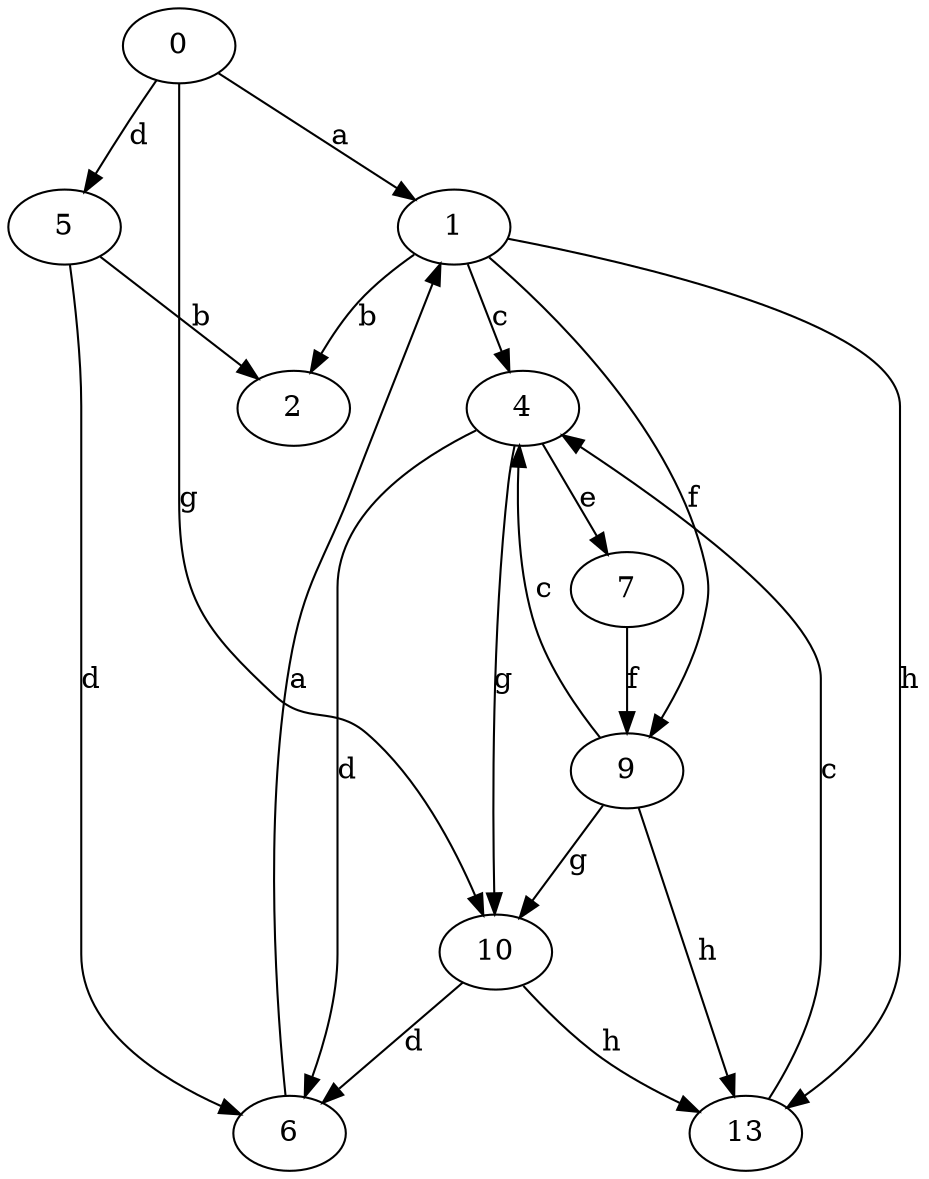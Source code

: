 strict digraph  {
0;
1;
2;
4;
5;
6;
7;
9;
10;
13;
0 -> 1  [label=a];
0 -> 5  [label=d];
0 -> 10  [label=g];
1 -> 2  [label=b];
1 -> 4  [label=c];
1 -> 9  [label=f];
1 -> 13  [label=h];
4 -> 6  [label=d];
4 -> 7  [label=e];
4 -> 10  [label=g];
5 -> 2  [label=b];
5 -> 6  [label=d];
6 -> 1  [label=a];
7 -> 9  [label=f];
9 -> 4  [label=c];
9 -> 10  [label=g];
9 -> 13  [label=h];
10 -> 6  [label=d];
10 -> 13  [label=h];
13 -> 4  [label=c];
}
